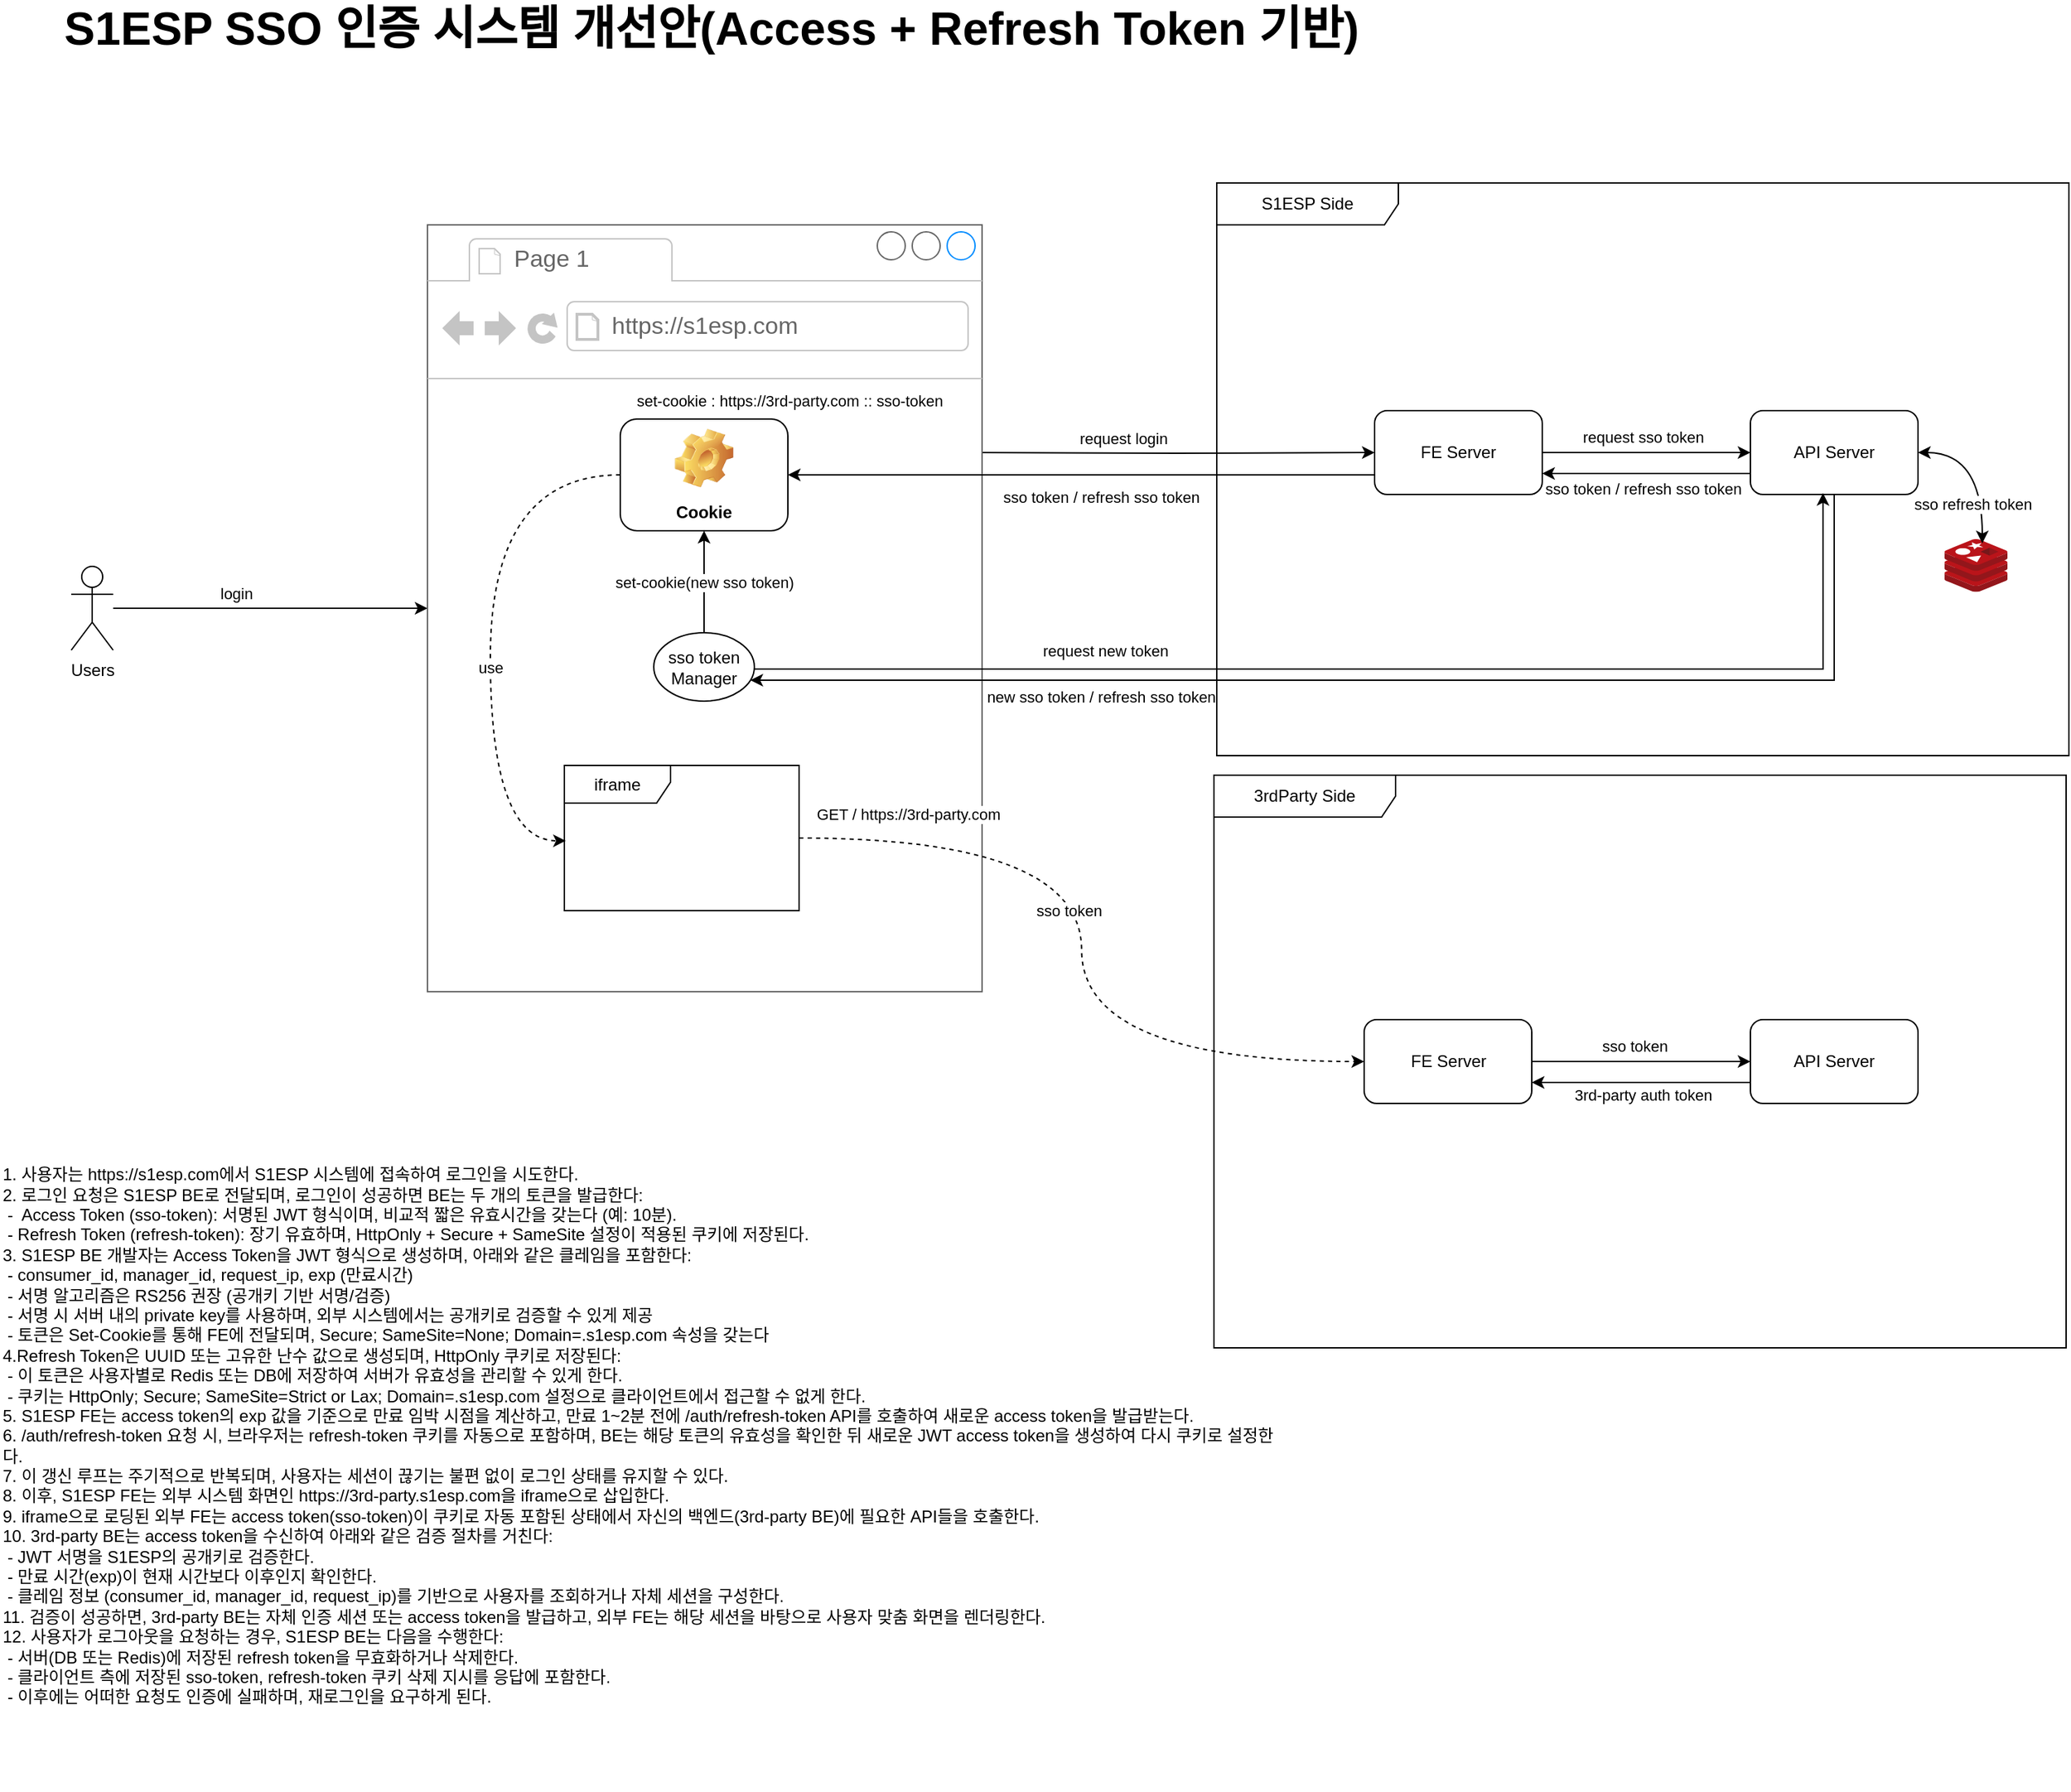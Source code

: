 <mxfile version="26.1.3">
  <diagram name="페이지-1" id="8mMjFByBqZ8wEZKrKUkN">
    <mxGraphModel dx="2440" dy="2759" grid="0" gridSize="10" guides="1" tooltips="1" connect="1" arrows="1" fold="1" page="1" pageScale="1" pageWidth="1600" pageHeight="1400" math="0" shadow="0">
      <root>
        <mxCell id="0" />
        <mxCell id="1" parent="0" />
        <mxCell id="QOJlggBWHbBiH2H2tHko-1" value="S1ESP Side" style="shape=umlFrame;whiteSpace=wrap;html=1;pointerEvents=0;width=130;height=30;" vertex="1" parent="1">
          <mxGeometry x="899" y="-1216" width="610" height="410" as="geometry" />
        </mxCell>
        <mxCell id="QOJlggBWHbBiH2H2tHko-2" value="3rdParty Side" style="shape=umlFrame;whiteSpace=wrap;html=1;pointerEvents=0;width=130;height=30;" vertex="1" parent="1">
          <mxGeometry x="897" y="-792" width="610" height="410" as="geometry" />
        </mxCell>
        <mxCell id="QOJlggBWHbBiH2H2tHko-6" style="edgeStyle=orthogonalEdgeStyle;rounded=0;orthogonalLoop=1;jettySize=auto;html=1;" edge="1" parent="1" source="QOJlggBWHbBiH2H2tHko-3" target="QOJlggBWHbBiH2H2tHko-20">
          <mxGeometry relative="1" as="geometry" />
        </mxCell>
        <mxCell id="QOJlggBWHbBiH2H2tHko-7" value="login" style="edgeLabel;html=1;align=center;verticalAlign=middle;resizable=0;points=[];" vertex="1" connectable="0" parent="QOJlggBWHbBiH2H2tHko-6">
          <mxGeometry x="-0.372" y="2" relative="1" as="geometry">
            <mxPoint x="17" y="-9" as="offset" />
          </mxGeometry>
        </mxCell>
        <mxCell id="QOJlggBWHbBiH2H2tHko-3" value="Users" style="shape=umlActor;verticalLabelPosition=bottom;verticalAlign=top;html=1;outlineConnect=0;" vertex="1" parent="1">
          <mxGeometry x="79" y="-941.5" width="30" height="60" as="geometry" />
        </mxCell>
        <mxCell id="QOJlggBWHbBiH2H2tHko-14" style="edgeStyle=orthogonalEdgeStyle;rounded=0;orthogonalLoop=1;jettySize=auto;html=1;entryX=1;entryY=0.75;entryDx=0;entryDy=0;exitX=0;exitY=0.75;exitDx=0;exitDy=0;" edge="1" parent="1" source="QOJlggBWHbBiH2H2tHko-4" target="QOJlggBWHbBiH2H2tHko-5">
          <mxGeometry relative="1" as="geometry" />
        </mxCell>
        <mxCell id="QOJlggBWHbBiH2H2tHko-15" value="sso token / refresh sso token" style="edgeLabel;html=1;align=center;verticalAlign=middle;resizable=0;points=[];" vertex="1" connectable="0" parent="QOJlggBWHbBiH2H2tHko-14">
          <mxGeometry x="0.06" y="2" relative="1" as="geometry">
            <mxPoint x="2" y="9" as="offset" />
          </mxGeometry>
        </mxCell>
        <mxCell id="QOJlggBWHbBiH2H2tHko-4" value="&lt;div&gt;&lt;span style=&quot;background-color: transparent; color: light-dark(rgb(0, 0, 0), rgb(255, 255, 255));&quot;&gt;API Server&lt;/span&gt;&lt;/div&gt;" style="rounded=1;whiteSpace=wrap;html=1;" vertex="1" parent="1">
          <mxGeometry x="1281" y="-1053" width="120" height="60" as="geometry" />
        </mxCell>
        <mxCell id="QOJlggBWHbBiH2H2tHko-8" style="edgeStyle=orthogonalEdgeStyle;rounded=0;orthogonalLoop=1;jettySize=auto;html=1;" edge="1" parent="1" source="QOJlggBWHbBiH2H2tHko-5" target="QOJlggBWHbBiH2H2tHko-4">
          <mxGeometry relative="1" as="geometry" />
        </mxCell>
        <mxCell id="QOJlggBWHbBiH2H2tHko-9" value="request sso token" style="edgeLabel;html=1;align=center;verticalAlign=middle;resizable=0;points=[];" vertex="1" connectable="0" parent="QOJlggBWHbBiH2H2tHko-8">
          <mxGeometry x="-0.223" relative="1" as="geometry">
            <mxPoint x="14" y="-11" as="offset" />
          </mxGeometry>
        </mxCell>
        <mxCell id="QOJlggBWHbBiH2H2tHko-5" value="FE Server" style="rounded=1;whiteSpace=wrap;html=1;" vertex="1" parent="1">
          <mxGeometry x="1012" y="-1053" width="120" height="60" as="geometry" />
        </mxCell>
        <mxCell id="QOJlggBWHbBiH2H2tHko-32" style="edgeStyle=orthogonalEdgeStyle;rounded=0;orthogonalLoop=1;jettySize=auto;html=1;" edge="1" parent="1" source="QOJlggBWHbBiH2H2tHko-10" target="QOJlggBWHbBiH2H2tHko-11">
          <mxGeometry relative="1" as="geometry" />
        </mxCell>
        <mxCell id="QOJlggBWHbBiH2H2tHko-35" value="sso token" style="edgeLabel;html=1;align=center;verticalAlign=middle;resizable=0;points=[];" vertex="1" connectable="0" parent="QOJlggBWHbBiH2H2tHko-32">
          <mxGeometry x="-0.119" y="1" relative="1" as="geometry">
            <mxPoint x="4" y="-10" as="offset" />
          </mxGeometry>
        </mxCell>
        <mxCell id="QOJlggBWHbBiH2H2tHko-10" value="FE Server" style="rounded=1;whiteSpace=wrap;html=1;" vertex="1" parent="1">
          <mxGeometry x="1004.5" y="-617" width="120" height="60" as="geometry" />
        </mxCell>
        <mxCell id="QOJlggBWHbBiH2H2tHko-36" style="edgeStyle=orthogonalEdgeStyle;rounded=0;orthogonalLoop=1;jettySize=auto;html=1;entryX=1;entryY=0.75;entryDx=0;entryDy=0;" edge="1" parent="1" source="QOJlggBWHbBiH2H2tHko-11" target="QOJlggBWHbBiH2H2tHko-10">
          <mxGeometry relative="1" as="geometry">
            <Array as="points">
              <mxPoint x="1247" y="-572" />
              <mxPoint x="1247" y="-572" />
            </Array>
          </mxGeometry>
        </mxCell>
        <mxCell id="QOJlggBWHbBiH2H2tHko-37" value="3rd-party auth token" style="edgeLabel;html=1;align=center;verticalAlign=middle;resizable=0;points=[];" vertex="1" connectable="0" parent="QOJlggBWHbBiH2H2tHko-36">
          <mxGeometry x="0.075" y="-4" relative="1" as="geometry">
            <mxPoint x="7" y="13" as="offset" />
          </mxGeometry>
        </mxCell>
        <mxCell id="QOJlggBWHbBiH2H2tHko-11" value="&lt;div&gt;&lt;span style=&quot;background-color: transparent; color: light-dark(rgb(0, 0, 0), rgb(255, 255, 255));&quot;&gt;API Server&lt;/span&gt;&lt;/div&gt;" style="rounded=1;whiteSpace=wrap;html=1;" vertex="1" parent="1">
          <mxGeometry x="1281" y="-617" width="120" height="60" as="geometry" />
        </mxCell>
        <mxCell id="QOJlggBWHbBiH2H2tHko-24" style="edgeStyle=orthogonalEdgeStyle;rounded=0;orthogonalLoop=1;jettySize=auto;html=1;" edge="1" parent="1" target="QOJlggBWHbBiH2H2tHko-5">
          <mxGeometry relative="1" as="geometry">
            <mxPoint x="727" y="-1023" as="sourcePoint" />
          </mxGeometry>
        </mxCell>
        <mxCell id="QOJlggBWHbBiH2H2tHko-59" value="request login" style="edgeLabel;html=1;align=center;verticalAlign=middle;resizable=0;points=[];" vertex="1" connectable="0" parent="QOJlggBWHbBiH2H2tHko-24">
          <mxGeometry x="-0.124" relative="1" as="geometry">
            <mxPoint x="-20" y="-11" as="offset" />
          </mxGeometry>
        </mxCell>
        <mxCell id="QOJlggBWHbBiH2H2tHko-20" value="" style="strokeWidth=1;shadow=0;dashed=0;align=center;html=1;shape=mxgraph.mockup.containers.browserWindow;rSize=0;strokeColor=#666666;strokeColor2=#008cff;strokeColor3=#c4c4c4;mainText=,;recursiveResize=0;" vertex="1" parent="1">
          <mxGeometry x="334" y="-1186" width="397" height="549" as="geometry" />
        </mxCell>
        <mxCell id="QOJlggBWHbBiH2H2tHko-21" value="Page 1" style="strokeWidth=1;shadow=0;dashed=0;align=center;html=1;shape=mxgraph.mockup.containers.anchor;fontSize=17;fontColor=#666666;align=left;whiteSpace=wrap;" vertex="1" parent="QOJlggBWHbBiH2H2tHko-20">
          <mxGeometry x="60" y="12" width="110" height="26" as="geometry" />
        </mxCell>
        <mxCell id="QOJlggBWHbBiH2H2tHko-22" value="https://s1esp.com" style="strokeWidth=1;shadow=0;dashed=0;align=center;html=1;shape=mxgraph.mockup.containers.anchor;rSize=0;fontSize=17;fontColor=#666666;align=left;" vertex="1" parent="QOJlggBWHbBiH2H2tHko-20">
          <mxGeometry x="130" y="60" width="250" height="26" as="geometry" />
        </mxCell>
        <mxCell id="QOJlggBWHbBiH2H2tHko-27" value="Cookie" style="label;whiteSpace=wrap;html=1;align=center;verticalAlign=bottom;spacingLeft=0;spacingBottom=4;imageAlign=center;imageVerticalAlign=top;image=img/clipart/Gear_128x128.png" vertex="1" parent="QOJlggBWHbBiH2H2tHko-20">
          <mxGeometry x="138" y="139" width="120" height="80" as="geometry" />
        </mxCell>
        <mxCell id="QOJlggBWHbBiH2H2tHko-28" value="iframe" style="shape=umlFrame;whiteSpace=wrap;html=1;pointerEvents=0;width=76;height=27;" vertex="1" parent="QOJlggBWHbBiH2H2tHko-20">
          <mxGeometry x="98" y="387" width="168" height="104" as="geometry" />
        </mxCell>
        <mxCell id="QOJlggBWHbBiH2H2tHko-63" value="set-cookie(new sso token)" style="edgeStyle=orthogonalEdgeStyle;rounded=0;orthogonalLoop=1;jettySize=auto;html=1;entryX=0.5;entryY=1;entryDx=0;entryDy=0;" edge="1" parent="QOJlggBWHbBiH2H2tHko-20" source="QOJlggBWHbBiH2H2tHko-48" target="QOJlggBWHbBiH2H2tHko-27">
          <mxGeometry relative="1" as="geometry" />
        </mxCell>
        <mxCell id="QOJlggBWHbBiH2H2tHko-48" value="sso token&lt;br&gt;Manager" style="ellipse;whiteSpace=wrap;html=1;" vertex="1" parent="QOJlggBWHbBiH2H2tHko-20">
          <mxGeometry x="162" y="292" width="72" height="49" as="geometry" />
        </mxCell>
        <mxCell id="QOJlggBWHbBiH2H2tHko-62" style="edgeStyle=orthogonalEdgeStyle;rounded=0;orthogonalLoop=1;jettySize=auto;html=1;exitX=0.5;exitY=1;exitDx=0;exitDy=0;" edge="1" parent="QOJlggBWHbBiH2H2tHko-20" source="QOJlggBWHbBiH2H2tHko-48" target="QOJlggBWHbBiH2H2tHko-48">
          <mxGeometry relative="1" as="geometry" />
        </mxCell>
        <mxCell id="QOJlggBWHbBiH2H2tHko-64" style="edgeStyle=orthogonalEdgeStyle;rounded=0;orthogonalLoop=1;jettySize=auto;html=1;entryX=0.006;entryY=0.519;entryDx=0;entryDy=0;entryPerimeter=0;curved=1;dashed=1;" edge="1" parent="QOJlggBWHbBiH2H2tHko-20" source="QOJlggBWHbBiH2H2tHko-27" target="QOJlggBWHbBiH2H2tHko-28">
          <mxGeometry relative="1" as="geometry">
            <Array as="points">
              <mxPoint x="45" y="179" />
              <mxPoint x="45" y="441" />
            </Array>
          </mxGeometry>
        </mxCell>
        <mxCell id="QOJlggBWHbBiH2H2tHko-65" value="use" style="edgeLabel;html=1;align=center;verticalAlign=middle;resizable=0;points=[];" vertex="1" connectable="0" parent="QOJlggBWHbBiH2H2tHko-64">
          <mxGeometry x="0.13" relative="1" as="geometry">
            <mxPoint as="offset" />
          </mxGeometry>
        </mxCell>
        <mxCell id="QOJlggBWHbBiH2H2tHko-25" style="edgeStyle=orthogonalEdgeStyle;rounded=0;orthogonalLoop=1;jettySize=auto;html=1;entryX=1;entryY=0.5;entryDx=0;entryDy=0;" edge="1" parent="1" source="QOJlggBWHbBiH2H2tHko-5" target="QOJlggBWHbBiH2H2tHko-27">
          <mxGeometry relative="1" as="geometry">
            <Array as="points">
              <mxPoint x="869" y="-1007" />
              <mxPoint x="869" y="-1007" />
            </Array>
          </mxGeometry>
        </mxCell>
        <mxCell id="QOJlggBWHbBiH2H2tHko-26" value="sso token / refresh sso token" style="edgeLabel;html=1;align=center;verticalAlign=middle;resizable=0;points=[];" vertex="1" connectable="0" parent="QOJlggBWHbBiH2H2tHko-25">
          <mxGeometry x="0.62" y="-1" relative="1" as="geometry">
            <mxPoint x="144" y="17" as="offset" />
          </mxGeometry>
        </mxCell>
        <mxCell id="QOJlggBWHbBiH2H2tHko-45" value="set-cookie : https://3rd-party.com :: sso-token" style="edgeLabel;html=1;align=center;verticalAlign=middle;resizable=0;points=[];" vertex="1" connectable="0" parent="QOJlggBWHbBiH2H2tHko-25">
          <mxGeometry x="0.631" y="1" relative="1" as="geometry">
            <mxPoint x="-77" y="-54" as="offset" />
          </mxGeometry>
        </mxCell>
        <mxCell id="QOJlggBWHbBiH2H2tHko-31" style="edgeStyle=orthogonalEdgeStyle;rounded=0;orthogonalLoop=1;jettySize=auto;html=1;entryX=0;entryY=0.5;entryDx=0;entryDy=0;curved=1;dashed=1;" edge="1" parent="1" source="QOJlggBWHbBiH2H2tHko-28" target="QOJlggBWHbBiH2H2tHko-10">
          <mxGeometry relative="1" as="geometry" />
        </mxCell>
        <mxCell id="QOJlggBWHbBiH2H2tHko-33" value="GET / https://3rd-party.com" style="edgeLabel;html=1;align=center;verticalAlign=middle;resizable=0;points=[];" vertex="1" connectable="0" parent="QOJlggBWHbBiH2H2tHko-31">
          <mxGeometry x="0.038" y="5" relative="1" as="geometry">
            <mxPoint x="-130" y="-108" as="offset" />
          </mxGeometry>
        </mxCell>
        <mxCell id="QOJlggBWHbBiH2H2tHko-67" value="sso token" style="edgeLabel;html=1;align=center;verticalAlign=middle;resizable=0;points=[];" vertex="1" connectable="0" parent="QOJlggBWHbBiH2H2tHko-31">
          <mxGeometry x="-0.101" y="-10" relative="1" as="geometry">
            <mxPoint as="offset" />
          </mxGeometry>
        </mxCell>
        <mxCell id="QOJlggBWHbBiH2H2tHko-42" value="" style="image;sketch=0;aspect=fixed;html=1;points=[];align=center;fontSize=12;image=img/lib/mscae/Cache_Redis_Product.svg;" vertex="1" parent="1">
          <mxGeometry x="1420" y="-961" width="45" height="37.8" as="geometry" />
        </mxCell>
        <mxCell id="QOJlggBWHbBiH2H2tHko-43" style="edgeStyle=orthogonalEdgeStyle;rounded=0;orthogonalLoop=1;jettySize=auto;html=1;entryX=0.6;entryY=0.079;entryDx=0;entryDy=0;entryPerimeter=0;curved=1;startArrow=classic;startFill=1;" edge="1" parent="1" source="QOJlggBWHbBiH2H2tHko-4" target="QOJlggBWHbBiH2H2tHko-42">
          <mxGeometry relative="1" as="geometry" />
        </mxCell>
        <mxCell id="QOJlggBWHbBiH2H2tHko-44" value="sso refresh token" style="edgeLabel;html=1;align=center;verticalAlign=middle;resizable=0;points=[];" vertex="1" connectable="0" parent="QOJlggBWHbBiH2H2tHko-43">
          <mxGeometry x="-0.441" y="-14" relative="1" as="geometry">
            <mxPoint x="8" y="23" as="offset" />
          </mxGeometry>
        </mxCell>
        <mxCell id="QOJlggBWHbBiH2H2tHko-52" style="edgeStyle=orthogonalEdgeStyle;rounded=0;orthogonalLoop=1;jettySize=auto;html=1;exitX=1;exitY=0.5;exitDx=0;exitDy=0;entryX=0.433;entryY=0.983;entryDx=0;entryDy=0;entryPerimeter=0;" edge="1" parent="1" source="QOJlggBWHbBiH2H2tHko-48" target="QOJlggBWHbBiH2H2tHko-4">
          <mxGeometry relative="1" as="geometry">
            <Array as="points">
              <mxPoint x="568" y="-868" />
              <mxPoint x="1333" y="-868" />
            </Array>
          </mxGeometry>
        </mxCell>
        <mxCell id="QOJlggBWHbBiH2H2tHko-53" value="request new token" style="edgeLabel;html=1;align=center;verticalAlign=middle;resizable=0;points=[];" vertex="1" connectable="0" parent="QOJlggBWHbBiH2H2tHko-52">
          <mxGeometry x="-0.231" y="3" relative="1" as="geometry">
            <mxPoint x="-91" y="-10" as="offset" />
          </mxGeometry>
        </mxCell>
        <mxCell id="QOJlggBWHbBiH2H2tHko-56" style="rounded=0;orthogonalLoop=1;jettySize=auto;html=1;startArrow=classic;startFill=1;endArrow=none;edgeStyle=orthogonalEdgeStyle;entryX=0.5;entryY=1;entryDx=0;entryDy=0;" edge="1" parent="1" source="QOJlggBWHbBiH2H2tHko-48" target="QOJlggBWHbBiH2H2tHko-4">
          <mxGeometry relative="1" as="geometry">
            <mxPoint x="1341" y="-993" as="targetPoint" />
            <Array as="points">
              <mxPoint x="1341" y="-860" />
            </Array>
          </mxGeometry>
        </mxCell>
        <mxCell id="QOJlggBWHbBiH2H2tHko-57" value="new sso token / refresh sso token" style="edgeLabel;html=1;align=center;verticalAlign=middle;resizable=0;points=[];" vertex="1" connectable="0" parent="QOJlggBWHbBiH2H2tHko-56">
          <mxGeometry x="-0.216" y="-1" relative="1" as="geometry">
            <mxPoint x="-106" y="11" as="offset" />
          </mxGeometry>
        </mxCell>
        <mxCell id="QOJlggBWHbBiH2H2tHko-66" value="&lt;div&gt;1. 사용자는 https://s1esp.com에서 S1ESP 시스템에 접속하여 로그인을 시도한다.&lt;/div&gt;&lt;div&gt;&lt;span style=&quot;white-space: normal;&quot;&gt;2. 로그인 요청은 S1ESP BE로 전달되며, 로그인이 성공하면 BE는 두 개의 토큰을 발급한다:&lt;/span&gt;&lt;/div&gt;&lt;div&gt;&lt;span style=&quot;white-space: normal;&quot;&gt;&amp;nbsp;-&amp;nbsp; Access Token (sso-token): 서명된 JWT 형식이며, 비교적 짧은 유효시간을 갖는다 (예: 10분).&lt;/span&gt;&lt;/div&gt;&lt;div&gt;&lt;span style=&quot;white-space: normal;&quot;&gt;&amp;nbsp;- Refresh Token (refresh-token): 장기 유효하며, HttpOnly + Secure + SameSite 설정이 적용된 쿠키에 저장된다.&lt;/span&gt;&lt;/div&gt;&lt;div&gt;&lt;span style=&quot;white-space: normal;&quot;&gt;3. S1ESP BE 개발자는 Access Token을 JWT 형식으로 생성하며, 아래와 같은 클레임을 포함한다:&lt;/span&gt;&lt;/div&gt;&lt;div&gt;&lt;span style=&quot;white-space: normal;&quot;&gt;&amp;nbsp;- consumer_id, manager_id, request_ip, exp (만료시간)&lt;/span&gt;&lt;/div&gt;&lt;div&gt;&lt;span style=&quot;white-space: normal;&quot;&gt;&amp;nbsp;-&amp;nbsp;서명 알고리즘은 RS256 권장 (공개키 기반 서명/검증)&lt;/span&gt;&lt;/div&gt;&lt;div&gt;&lt;span style=&quot;white-space: normal;&quot;&gt;&amp;nbsp;-&amp;nbsp;서명 시 서버 내의 private key를 사용하며, 외부 시스템에서는 공개키로 검증할 수 있게 제공&lt;/span&gt;&lt;/div&gt;&lt;div&gt;&lt;span style=&quot;white-space: normal;&quot;&gt;&amp;nbsp;-&amp;nbsp;토큰은 Set-Cookie를 통해 FE에 전달되며, Secure; SameSite=None; Domain=.s1esp.com 속성을 갖는다&lt;/span&gt;&lt;/div&gt;&lt;div&gt;&lt;span style=&quot;white-space: normal;&quot;&gt;4.Refresh Token은 UUID 또는 고유한 난수 값으로 생성되며, HttpOnly 쿠키로 저장된다:&lt;/span&gt;&lt;/div&gt;&lt;div&gt;&lt;span style=&quot;white-space: normal;&quot;&gt;&amp;nbsp;- 이 토큰은 사용자별로 Redis 또는 DB에 저장하여 서버가 유효성을 관리할 수 있게 한다.&lt;/span&gt;&lt;/div&gt;&lt;div&gt;&lt;span style=&quot;white-space: normal;&quot;&gt;&amp;nbsp;-&amp;nbsp;쿠키는 HttpOnly; Secure; SameSite=Strict or Lax; Domain=.s1esp.com 설정으로 클라이언트에서 접근할 수 없게 한다.&lt;/span&gt;&lt;/div&gt;&lt;div&gt;&lt;span style=&quot;white-space: normal;&quot;&gt;5. S1ESP FE는 access token의 exp 값을 기준으로 만료 임박 시점을 계산하고,&amp;nbsp;&lt;/span&gt;&lt;span style=&quot;background-color: transparent; color: light-dark(rgb(0, 0, 0), rgb(255, 255, 255));&quot;&gt;만료 1~2분 전에 /auth/refresh-token API를 호출하여 새로운 access token을 발급받는다.&lt;/span&gt;&lt;/div&gt;&lt;div&gt;&lt;span style=&quot;white-space: normal;&quot;&gt;6. /auth/refresh-token 요청 시, 브라우저는 refresh-token 쿠키를 자동으로 포함하며,&amp;nbsp;&lt;/span&gt;&lt;span style=&quot;background-color: transparent; color: light-dark(rgb(0, 0, 0), rgb(255, 255, 255));&quot;&gt;BE는 해당 토큰의 유효성을 확인한 뒤 새로운 JWT access token을 생성하여 다시 쿠키로 설정한다.&lt;/span&gt;&lt;/div&gt;&lt;div&gt;&lt;span style=&quot;white-space: normal;&quot;&gt;7. 이 갱신 루프는 주기적으로 반복되며, 사용자는 세션이 끊기는 불편 없이 로그인 상태를 유지할 수 있다.&lt;/span&gt;&lt;/div&gt;&lt;div&gt;&lt;span style=&quot;white-space: normal;&quot;&gt;8. 이후, S1ESP FE는 외부 시스템 화면인 https://3rd-party.s1esp.com을 iframe으로 삽입한다.&lt;/span&gt;&lt;/div&gt;&lt;div&gt;&lt;span style=&quot;white-space: normal;&quot;&gt;9. iframe으로 로딩된 외부 FE는 access token(sso-token)이 쿠키로 자동 포함된 상태에서&amp;nbsp;&lt;/span&gt;&lt;span style=&quot;background-color: transparent; color: light-dark(rgb(0, 0, 0), rgb(255, 255, 255));&quot;&gt;자신의 백엔드(3rd-party BE)에 필요한 API들을 호출한다.&lt;/span&gt;&lt;/div&gt;&lt;div&gt;&lt;span style=&quot;white-space: normal;&quot;&gt;10. 3rd-party BE는 access token을 수신하여 아래와 같은 검증 절차를 거친다:&lt;/span&gt;&lt;/div&gt;&lt;div&gt;&lt;span style=&quot;white-space: normal;&quot;&gt;&amp;nbsp;- JWT 서명을 S1ESP의 공개키로 검증한다.&lt;/span&gt;&lt;/div&gt;&lt;div&gt;&lt;span style=&quot;white-space: normal;&quot;&gt;&amp;nbsp;-&amp;nbsp;만료 시간(exp)이 현재 시간보다 이후인지 확인한다.&lt;/span&gt;&lt;/div&gt;&lt;div&gt;&lt;span style=&quot;white-space: normal;&quot;&gt;&amp;nbsp;- 클레임 정보 (consumer_id, manager_id, request_ip)를 기반으로 사용자를 조회하거나 자체 세션을 구성한다.&lt;/span&gt;&lt;/div&gt;&lt;div&gt;&lt;span style=&quot;white-space: normal;&quot;&gt;11. 검증이 성공하면, 3rd-party BE는 자체 인증 세션 또는 access token을 발급하고,&amp;nbsp;&lt;/span&gt;&lt;span style=&quot;background-color: transparent; color: light-dark(rgb(0, 0, 0), rgb(255, 255, 255));&quot;&gt;외부 FE는 해당 세션을 바탕으로 사용자 맞춤 화면을 렌더링한다.&lt;/span&gt;&lt;/div&gt;&lt;div&gt;&lt;span style=&quot;white-space: normal;&quot;&gt;12. 사용자가 로그아웃을 요청하는 경우, S1ESP BE는 다음을 수행한다:&lt;/span&gt;&lt;/div&gt;&lt;div&gt;&lt;span style=&quot;white-space: normal;&quot;&gt;&amp;nbsp;- 서버(DB 또는 Redis)에 저장된 refresh token을 무효화하거나 삭제한다.&lt;/span&gt;&lt;/div&gt;&lt;div&gt;&lt;span style=&quot;white-space: normal;&quot;&gt;&amp;nbsp;-&amp;nbsp;클라이언트 측에 저장된 sso-token, refresh-token 쿠키 삭제 지시를 응답에 포함한다.&lt;/span&gt;&lt;/div&gt;&lt;div&gt;&lt;span style=&quot;white-space: normal;&quot;&gt;&amp;nbsp;-&amp;nbsp;이후에는 어떠한 요청도 인증에 실패하며, 재로그인을 요구하게 된다.&lt;/span&gt;&lt;/div&gt;" style="text;html=1;align=left;verticalAlign=middle;whiteSpace=wrap;rounded=0;" vertex="1" parent="1">
          <mxGeometry x="28" y="-574" width="925" height="509" as="geometry" />
        </mxCell>
        <mxCell id="QOJlggBWHbBiH2H2tHko-69" value="&lt;font style=&quot;font-size: 33px;&quot;&gt;S1ESP SSO 인증 시스템 개선안(Access + Refresh Token 기반)&lt;/font&gt;" style="text;strokeColor=none;fillColor=none;html=1;fontSize=24;fontStyle=1;verticalAlign=middle;align=left;" vertex="1" parent="1">
          <mxGeometry x="72" y="-1347" width="744" height="40" as="geometry" />
        </mxCell>
      </root>
    </mxGraphModel>
  </diagram>
</mxfile>
